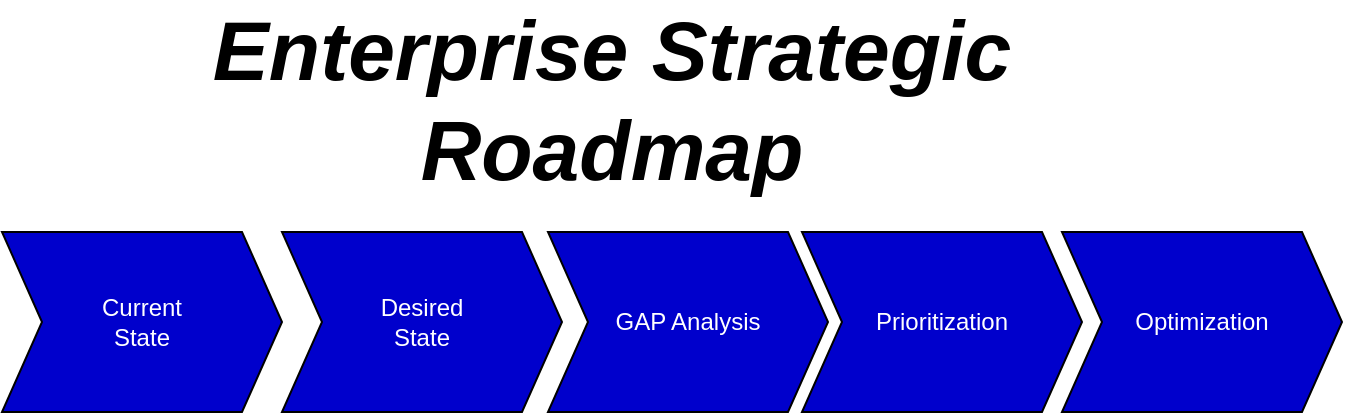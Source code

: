 <mxfile version="14.9.2" type="device"><diagram id="-Juats1rqcTOvL8oWDfd" name="Page-1"><mxGraphModel dx="1117" dy="876" grid="1" gridSize="10" guides="1" tooltips="1" connect="1" arrows="1" fold="1" page="1" pageScale="1" pageWidth="1100" pageHeight="850" math="0" shadow="0"><root><mxCell id="0"/><mxCell id="1" parent="0"/><mxCell id="gyBluRKUoW5351qqsahA-1" value="&lt;span style=&quot;background-color: rgb(0 , 0 , 204)&quot;&gt;&lt;font color=&quot;#ffffff&quot;&gt;Current&lt;br&gt;State&lt;/font&gt;&lt;/span&gt;" style="shape=step;perimeter=stepPerimeter;whiteSpace=wrap;html=1;fixedSize=1;fillColor=#0000CC;" vertex="1" parent="1"><mxGeometry x="80" y="270" width="140" height="90" as="geometry"/></mxCell><mxCell id="gyBluRKUoW5351qqsahA-2" value="&lt;span style=&quot;background-color: rgb(0 , 0 , 204)&quot;&gt;&lt;font color=&quot;#ffffff&quot;&gt;Desired&lt;br&gt;State&lt;/font&gt;&lt;/span&gt;" style="shape=step;perimeter=stepPerimeter;whiteSpace=wrap;html=1;fixedSize=1;fillColor=#0000CC;" vertex="1" parent="1"><mxGeometry x="220" y="270" width="140" height="90" as="geometry"/></mxCell><mxCell id="gyBluRKUoW5351qqsahA-3" value="&lt;font color=&quot;#ffffff&quot;&gt;&lt;span style=&quot;background-color: rgb(0 , 0 , 204)&quot;&gt;GAP Analysis&lt;/span&gt;&lt;/font&gt;" style="shape=step;perimeter=stepPerimeter;whiteSpace=wrap;html=1;fixedSize=1;fillColor=#0000CC;" vertex="1" parent="1"><mxGeometry x="353" y="270" width="140" height="90" as="geometry"/></mxCell><mxCell id="gyBluRKUoW5351qqsahA-4" value="&lt;font color=&quot;#ffffff&quot;&gt;&lt;span style=&quot;background-color: rgb(0 , 0 , 204)&quot;&gt;Prioritization&lt;/span&gt;&lt;/font&gt;" style="shape=step;perimeter=stepPerimeter;whiteSpace=wrap;html=1;fixedSize=1;fillColor=#0000CC;" vertex="1" parent="1"><mxGeometry x="480" y="270" width="140" height="90" as="geometry"/></mxCell><mxCell id="gyBluRKUoW5351qqsahA-5" value="&lt;font color=&quot;#ffffff&quot;&gt;&lt;span style=&quot;background-color: rgb(0 , 0 , 204)&quot;&gt;Optimization&lt;/span&gt;&lt;/font&gt;" style="shape=step;perimeter=stepPerimeter;whiteSpace=wrap;html=1;fixedSize=1;fillColor=#0000CC;" vertex="1" parent="1"><mxGeometry x="610" y="270" width="140" height="90" as="geometry"/></mxCell><mxCell id="gyBluRKUoW5351qqsahA-6" value="&lt;font style=&quot;font-size: 42px&quot;&gt;&lt;b&gt;&lt;i&gt;Enterprise Strategic Roadmap&lt;br&gt;&lt;/i&gt;&lt;/b&gt;&lt;br&gt;&lt;/font&gt;" style="text;html=1;strokeColor=none;fillColor=none;align=center;verticalAlign=middle;whiteSpace=wrap;rounded=0;" vertex="1" parent="1"><mxGeometry x="130" y="220" width="510" height="20" as="geometry"/></mxCell></root></mxGraphModel></diagram></mxfile>